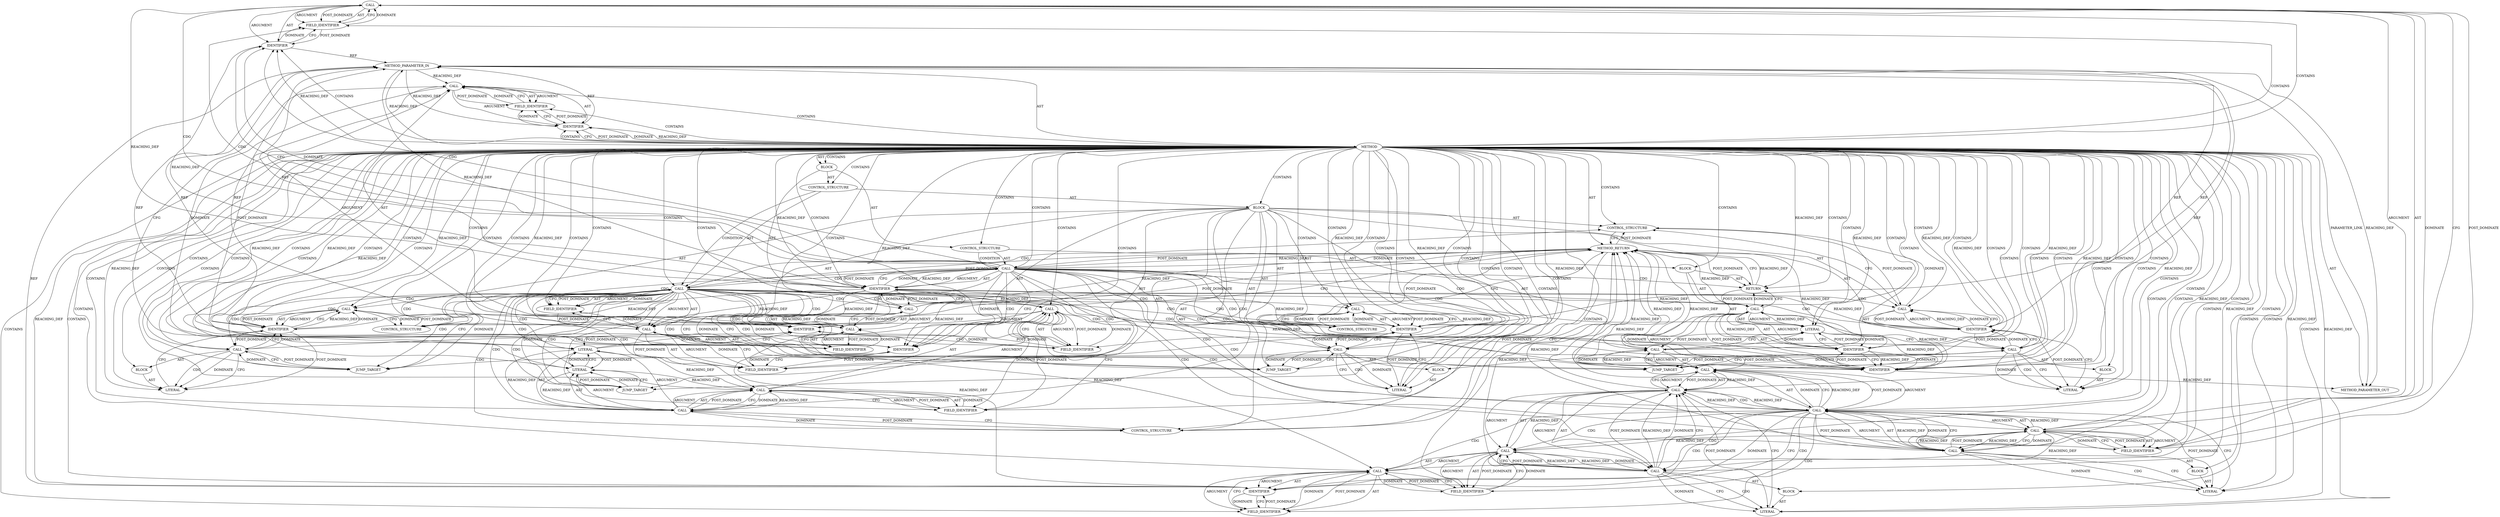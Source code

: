 digraph {
  11233 [label=CALL ORDER=1 ARGUMENT_INDEX=1 CODE="con->v2" COLUMN_NUMBER=11 METHOD_FULL_NAME="<operator>.indirectFieldAccess" LINE_NUMBER=3410 TYPE_FULL_NAME="<empty>" DISPATCH_TYPE="STATIC_DISPATCH" SIGNATURE="" NAME="<operator>.indirectFieldAccess"]
  11287 [label=CALL ORDER=1 ARGUMENT_INDEX=1 CODE="con->v2" COLUMN_NUMBER=31 METHOD_FULL_NAME="<operator>.indirectFieldAccess" LINE_NUMBER=3427 TYPE_FULL_NAME="<empty>" DISPATCH_TYPE="STATIC_DISPATCH" SIGNATURE="" NAME="<operator>.indirectFieldAccess"]
  11223 [label=FIELD_IDENTIFIER ORDER=2 ARGUMENT_INDEX=2 CODE="v2" COLUMN_NUMBER=10 LINE_NUMBER=3407 CANONICAL_NAME="v2"]
  11288 [label=IDENTIFIER ORDER=1 ARGUMENT_INDEX=1 CODE="con" COLUMN_NUMBER=31 LINE_NUMBER=3427 TYPE_FULL_NAME="ceph_connection*" NAME="con"]
  11239 [label=LITERAL ORDER=1 ARGUMENT_INDEX=1 CODE="3" COLUMN_NUMBER=32 LINE_NUMBER=3410 TYPE_FULL_NAME="int"]
  11259 [label=FIELD_IDENTIFIER ORDER=2 ARGUMENT_INDEX=2 CODE="out_state" COLUMN_NUMBER=10 LINE_NUMBER=3416 CANONICAL_NAME="out_state"]
  11280 [label=IDENTIFIER ORDER=1 ARGUMENT_INDEX=1 CODE="con" COLUMN_NUMBER=28 LINE_NUMBER=3424 TYPE_FULL_NAME="ceph_connection*" NAME="con"]
  11281 [label=CONTROL_STRUCTURE CONTROL_STRUCTURE_TYPE="BREAK" ORDER=12 PARSER_TYPE_NAME="CASTBreakStatement" ARGUMENT_INDEX=-1 CODE="break;" COLUMN_NUMBER=3 LINE_NUMBER=3425]
  11228 [label=BLOCK ORDER=2 ARGUMENT_INDEX=-1 CODE="{
		WARN_ON(con->v2.out_state != OUT_S_QUEUE_ENC_PAGE &&
			con->v2.out_state != OUT_S_FINISH_MESSAGE);
		dout(\"%s con %p secure - noop\\n\", __func__, con);
		return;
	}" COLUMN_NUMBER=23 LINE_NUMBER=3409 TYPE_FULL_NAME="void"]
  11248 [label=LITERAL ORDER=1 ARGUMENT_INDEX=1 CODE="5" COLUMN_NUMBER=25 LINE_NUMBER=3411 TYPE_FULL_NAME="int"]
  11240 [label=CALL ORDER=2 ARGUMENT_INDEX=2 CODE="con->v2.out_state != OUT_S_FINISH_MESSAGE" COLUMN_NUMBER=4 METHOD_FULL_NAME="<operator>.notEquals" LINE_NUMBER=3411 TYPE_FULL_NAME="<empty>" DISPATCH_TYPE="STATIC_DISPATCH" SIGNATURE="" NAME="<operator>.notEquals"]
  11265 [label=CALL ORDER=3 ARGUMENT_INDEX=-1 CODE="revoke_at_queue_data(con)" COLUMN_NUMBER=3 METHOD_FULL_NAME="revoke_at_queue_data" LINE_NUMBER=3418 TYPE_FULL_NAME="<empty>" DISPATCH_TYPE="STATIC_DISPATCH" SIGNATURE="" NAME="revoke_at_queue_data"]
  11247 [label=BLOCK ORDER=1 ARGUMENT_INDEX=1 CODE="<empty>" TYPE_FULL_NAME="void"]
  11243 [label=IDENTIFIER ORDER=1 ARGUMENT_INDEX=1 CODE="con" COLUMN_NUMBER=4 LINE_NUMBER=3411 TYPE_FULL_NAME="ceph_connection*" NAME="con"]
  11282 [label=JUMP_TARGET ORDER=13 PARSER_TYPE_NAME="CASTDefaultStatement" ARGUMENT_INDEX=-1 CODE="default:" COLUMN_NUMBER=2 LINE_NUMBER=3426 NAME="default"]
  11291 [label=CONTROL_STRUCTURE CONTROL_STRUCTURE_TYPE="BREAK" ORDER=15 PARSER_TYPE_NAME="CASTBreakStatement" ARGUMENT_INDEX=-1 CODE="break;" COLUMN_NUMBER=3 LINE_NUMBER=3428]
  11276 [label=CALL ORDER=10 ARGUMENT_INDEX=-1 CODE="OUT_S_FINISH_MESSAGE" COLUMN_NUMBER=7 METHOD_FULL_NAME="messenger_v2.c:68:68:OUT_S_FINISH_MESSAGE:0" LINE_NUMBER=3423 TYPE_FULL_NAME="int" DISPATCH_TYPE="INLINED" SIGNATURE="" NAME="OUT_S_FINISH_MESSAGE"]
  11289 [label=FIELD_IDENTIFIER ORDER=2 ARGUMENT_INDEX=2 CODE="v2" COLUMN_NUMBER=31 LINE_NUMBER=3427 CANONICAL_NAME="v2"]
  11249 [label=CALL ORDER=2 ARGUMENT_INDEX=-1 CODE="dout(\"%s con %p secure - noop\\n\", __func__, con)" COLUMN_NUMBER=3 METHOD_FULL_NAME="dout" LINE_NUMBER=3412 TYPE_FULL_NAME="<empty>" DISPATCH_TYPE="STATIC_DISPATCH" SIGNATURE="" NAME="dout"]
  11271 [label=LITERAL ORDER=1 ARGUMENT_INDEX=1 CODE="2" COLUMN_NUMBER=7 LINE_NUMBER=3420 TYPE_FULL_NAME="int"]
  11221 [label=CALL ORDER=1 ARGUMENT_INDEX=1 CODE="con->v2" COLUMN_NUMBER=10 METHOD_FULL_NAME="<operator>.indirectFieldAccess" LINE_NUMBER=3407 TYPE_FULL_NAME="<empty>" DISPATCH_TYPE="STATIC_DISPATCH" SIGNATURE="" NAME="<operator>.indirectFieldAccess"]
  11220 [label=CALL ORDER=1 ARGUMENT_INDEX=1 CODE="con->v2.out_zero" COLUMN_NUMBER=10 METHOD_FULL_NAME="<operator>.fieldAccess" LINE_NUMBER=3407 TYPE_FULL_NAME="<empty>" DISPATCH_TYPE="STATIC_DISPATCH" SIGNATURE="" NAME="<operator>.fieldAccess"]
  11267 [label=CONTROL_STRUCTURE CONTROL_STRUCTURE_TYPE="BREAK" ORDER=4 PARSER_TYPE_NAME="CASTBreakStatement" ARGUMENT_INDEX=-1 CODE="break;" COLUMN_NUMBER=3 LINE_NUMBER=3419]
  11245 [label=FIELD_IDENTIFIER ORDER=2 ARGUMENT_INDEX=2 CODE="out_state" COLUMN_NUMBER=4 LINE_NUMBER=3411 CANONICAL_NAME="out_state"]
  11253 [label=RETURN ORDER=3 ARGUMENT_INDEX=-1 CODE="return;" COLUMN_NUMBER=3 LINE_NUMBER=3413]
  11216 [label=METHOD COLUMN_NUMBER=1 LINE_NUMBER=3405 COLUMN_NUMBER_END=31 IS_EXTERNAL=false SIGNATURE="void ceph_con_v2_revoke (ceph_connection*)" NAME="ceph_con_v2_revoke" AST_PARENT_TYPE="TYPE_DECL" AST_PARENT_FULL_NAME="messenger_v2.c:<global>" ORDER=127 CODE="void ceph_con_v2_revoke(struct ceph_connection *con)
{
	WARN_ON(con->v2.out_zero);

	if (con_secure(con)) {
		WARN_ON(con->v2.out_state != OUT_S_QUEUE_ENC_PAGE &&
			con->v2.out_state != OUT_S_FINISH_MESSAGE);
		dout(\"%s con %p secure - noop\\n\", __func__, con);
		return;
	}

	switch (con->v2.out_state) {
	case OUT_S_QUEUE_DATA:
		revoke_at_queue_data(con);
		break;
	case OUT_S_QUEUE_DATA_CONT:
		revoke_at_queue_data_cont(con);
		break;
	case OUT_S_FINISH_MESSAGE:
		revoke_at_finish_message(con);
		break;
	default:
		WARN(1, \"bad out_state %d\", con->v2.out_state);
		break;
	}
}" FULL_NAME="ceph_con_v2_revoke" LINE_NUMBER_END=3410 FILENAME="messenger_v2.c"]
  11277 [label=BLOCK ORDER=1 ARGUMENT_INDEX=1 CODE="<empty>" TYPE_FULL_NAME="void"]
  11218 [label=BLOCK ORDER=2 ARGUMENT_INDEX=-1 CODE="{
	WARN_ON(con->v2.out_zero);

	if (con_secure(con)) {
		WARN_ON(con->v2.out_state != OUT_S_QUEUE_ENC_PAGE &&
			con->v2.out_state != OUT_S_FINISH_MESSAGE);
		dout(\"%s con %p secure - noop\\n\", __func__, con);
		return;
	}

	switch (con->v2.out_state) {
	case OUT_S_QUEUE_DATA:
		revoke_at_queue_data(con);
		break;
	case OUT_S_QUEUE_DATA_CONT:
		revoke_at_queue_data_cont(con);
		break;
	case OUT_S_FINISH_MESSAGE:
		revoke_at_finish_message(con);
		break;
	default:
		WARN(1, \"bad out_state %d\", con->v2.out_state);
		break;
	}
}" COLUMN_NUMBER=1 LINE_NUMBER=3406 TYPE_FULL_NAME="void"]
  11231 [label=CALL ORDER=1 ARGUMENT_INDEX=1 CODE="con->v2.out_state != OUT_S_QUEUE_ENC_PAGE" COLUMN_NUMBER=11 METHOD_FULL_NAME="<operator>.notEquals" LINE_NUMBER=3410 TYPE_FULL_NAME="<empty>" DISPATCH_TYPE="STATIC_DISPATCH" SIGNATURE="" NAME="<operator>.notEquals"]
  11244 [label=FIELD_IDENTIFIER ORDER=2 ARGUMENT_INDEX=2 CODE="v2" COLUMN_NUMBER=4 LINE_NUMBER=3411 CANONICAL_NAME="v2"]
  11232 [label=CALL ORDER=1 ARGUMENT_INDEX=1 CODE="con->v2.out_state" COLUMN_NUMBER=11 METHOD_FULL_NAME="<operator>.fieldAccess" LINE_NUMBER=3410 TYPE_FULL_NAME="<empty>" DISPATCH_TYPE="STATIC_DISPATCH" SIGNATURE="" NAME="<operator>.fieldAccess"]
  11272 [label=CALL ORDER=7 ARGUMENT_INDEX=-1 CODE="revoke_at_queue_data_cont(con)" COLUMN_NUMBER=3 METHOD_FULL_NAME="revoke_at_queue_data_cont" LINE_NUMBER=3421 TYPE_FULL_NAME="<empty>" DISPATCH_TYPE="STATIC_DISPATCH" SIGNATURE="" NAME="revoke_at_queue_data_cont"]
  11290 [label=FIELD_IDENTIFIER ORDER=2 ARGUMENT_INDEX=2 CODE="out_state" COLUMN_NUMBER=31 LINE_NUMBER=3427 CANONICAL_NAME="out_state"]
  13304 [label=METHOD_PARAMETER_OUT ORDER=1 CODE="struct ceph_connection *con" IS_VARIADIC=false COLUMN_NUMBER=25 LINE_NUMBER=3405 TYPE_FULL_NAME="ceph_connection*" EVALUATION_STRATEGY="BY_VALUE" INDEX=1 NAME="con"]
  11258 [label=FIELD_IDENTIFIER ORDER=2 ARGUMENT_INDEX=2 CODE="v2" COLUMN_NUMBER=10 LINE_NUMBER=3416 CANONICAL_NAME="v2"]
  11227 [label=IDENTIFIER ORDER=1 ARGUMENT_INDEX=1 CODE="con" COLUMN_NUMBER=17 LINE_NUMBER=3409 TYPE_FULL_NAME="ceph_connection*" NAME="con"]
  11266 [label=IDENTIFIER ORDER=1 ARGUMENT_INDEX=1 CODE="con" COLUMN_NUMBER=24 LINE_NUMBER=3418 TYPE_FULL_NAME="ceph_connection*" NAME="con"]
  11235 [label=FIELD_IDENTIFIER ORDER=2 ARGUMENT_INDEX=2 CODE="v2" COLUMN_NUMBER=11 LINE_NUMBER=3410 CANONICAL_NAME="v2"]
  11254 [label=CONTROL_STRUCTURE CONTROL_STRUCTURE_TYPE="SWITCH" ORDER=3 PARSER_TYPE_NAME="CASTSwitchStatement" ARGUMENT_INDEX=-1 CODE="switch(con->v2.out_state)" COLUMN_NUMBER=2 LINE_NUMBER=3416]
  11286 [label=CALL ORDER=3 ARGUMENT_INDEX=3 CODE="con->v2.out_state" COLUMN_NUMBER=31 METHOD_FULL_NAME="<operator>.fieldAccess" LINE_NUMBER=3427 TYPE_FULL_NAME="<empty>" DISPATCH_TYPE="STATIC_DISPATCH" SIGNATURE="" NAME="<operator>.fieldAccess"]
  11237 [label=CALL ORDER=2 ARGUMENT_INDEX=2 CODE="OUT_S_QUEUE_ENC_PAGE" COLUMN_NUMBER=32 METHOD_FULL_NAME="messenger_v2.c:66:66:OUT_S_QUEUE_ENC_PAGE:0" LINE_NUMBER=3410 TYPE_FULL_NAME="int" DISPATCH_TYPE="INLINED" SIGNATURE="" NAME="OUT_S_QUEUE_ENC_PAGE"]
  11257 [label=IDENTIFIER ORDER=1 ARGUMENT_INDEX=1 CODE="con" COLUMN_NUMBER=10 LINE_NUMBER=3416 TYPE_FULL_NAME="ceph_connection*" NAME="con"]
  11275 [label=JUMP_TARGET ORDER=9 PARSER_TYPE_NAME="CASTCaseStatement" ARGUMENT_INDEX=-1 CODE="case OUT_S_FINISH_MESSAGE:" COLUMN_NUMBER=2 LINE_NUMBER=3423 NAME="case"]
  11238 [label=BLOCK ORDER=1 ARGUMENT_INDEX=1 CODE="<empty>" TYPE_FULL_NAME="void"]
  11226 [label=CALL ORDER=1 ARGUMENT_INDEX=-1 CODE="con_secure(con)" COLUMN_NUMBER=6 METHOD_FULL_NAME="con_secure" LINE_NUMBER=3409 TYPE_FULL_NAME="<empty>" DISPATCH_TYPE="STATIC_DISPATCH" SIGNATURE="" NAME="con_secure"]
  11274 [label=CONTROL_STRUCTURE CONTROL_STRUCTURE_TYPE="BREAK" ORDER=8 PARSER_TYPE_NAME="CASTBreakStatement" ARGUMENT_INDEX=-1 CODE="break;" COLUMN_NUMBER=3 LINE_NUMBER=3422]
  11224 [label=FIELD_IDENTIFIER ORDER=2 ARGUMENT_INDEX=2 CODE="out_zero" COLUMN_NUMBER=10 LINE_NUMBER=3407 CANONICAL_NAME="out_zero"]
  11262 [label=CALL ORDER=2 ARGUMENT_INDEX=-1 CODE="OUT_S_QUEUE_DATA" COLUMN_NUMBER=7 METHOD_FULL_NAME="messenger_v2.c:64:64:OUT_S_QUEUE_DATA:0" LINE_NUMBER=3417 TYPE_FULL_NAME="int" DISPATCH_TYPE="INLINED" SIGNATURE="" NAME="OUT_S_QUEUE_DATA"]
  11236 [label=FIELD_IDENTIFIER ORDER=2 ARGUMENT_INDEX=2 CODE="out_state" COLUMN_NUMBER=11 LINE_NUMBER=3410 CANONICAL_NAME="out_state"]
  11229 [label=CALL ORDER=1 ARGUMENT_INDEX=-1 CODE="WARN_ON(con->v2.out_state != OUT_S_QUEUE_ENC_PAGE &&
			con->v2.out_state != OUT_S_FINISH_MESSAGE)" COLUMN_NUMBER=3 METHOD_FULL_NAME="WARN_ON" LINE_NUMBER=3410 TYPE_FULL_NAME="<empty>" DISPATCH_TYPE="STATIC_DISPATCH" SIGNATURE="" NAME="WARN_ON"]
  11252 [label=IDENTIFIER ORDER=3 ARGUMENT_INDEX=3 CODE="con" COLUMN_NUMBER=47 LINE_NUMBER=3412 TYPE_FULL_NAME="ceph_connection*" NAME="con"]
  11217 [label=METHOD_PARAMETER_IN ORDER=1 CODE="struct ceph_connection *con" IS_VARIADIC=false COLUMN_NUMBER=25 LINE_NUMBER=3405 TYPE_FULL_NAME="ceph_connection*" EVALUATION_STRATEGY="BY_VALUE" INDEX=1 NAME="con"]
  11283 [label=CALL ORDER=14 ARGUMENT_INDEX=-1 CODE="WARN(1, \"bad out_state %d\", con->v2.out_state)" COLUMN_NUMBER=3 METHOD_FULL_NAME="WARN" LINE_NUMBER=3427 TYPE_FULL_NAME="<empty>" DISPATCH_TYPE="STATIC_DISPATCH" SIGNATURE="" NAME="WARN"]
  11234 [label=IDENTIFIER ORDER=1 ARGUMENT_INDEX=1 CODE="con" COLUMN_NUMBER=11 LINE_NUMBER=3410 TYPE_FULL_NAME="ceph_connection*" NAME="con"]
  11261 [label=JUMP_TARGET ORDER=1 PARSER_TYPE_NAME="CASTCaseStatement" ARGUMENT_INDEX=-1 CODE="case OUT_S_QUEUE_DATA:" COLUMN_NUMBER=2 LINE_NUMBER=3417 NAME="case"]
  11269 [label=CALL ORDER=6 ARGUMENT_INDEX=-1 CODE="OUT_S_QUEUE_DATA_CONT" COLUMN_NUMBER=7 METHOD_FULL_NAME="messenger_v2.c:65:65:OUT_S_QUEUE_DATA_CONT:0" LINE_NUMBER=3420 TYPE_FULL_NAME="int" DISPATCH_TYPE="INLINED" SIGNATURE="" NAME="OUT_S_QUEUE_DATA_CONT"]
  11246 [label=CALL ORDER=2 ARGUMENT_INDEX=2 CODE="OUT_S_FINISH_MESSAGE" COLUMN_NUMBER=25 METHOD_FULL_NAME="messenger_v2.c:68:68:OUT_S_FINISH_MESSAGE:0" LINE_NUMBER=3411 TYPE_FULL_NAME="int" DISPATCH_TYPE="INLINED" SIGNATURE="" NAME="OUT_S_FINISH_MESSAGE"]
  11251 [label=IDENTIFIER ORDER=2 ARGUMENT_INDEX=2 CODE="__func__" COLUMN_NUMBER=37 LINE_NUMBER=3412 TYPE_FULL_NAME="ANY" NAME="__func__"]
  11278 [label=LITERAL ORDER=1 ARGUMENT_INDEX=1 CODE="5" COLUMN_NUMBER=7 LINE_NUMBER=3423 TYPE_FULL_NAME="int"]
  11279 [label=CALL ORDER=11 ARGUMENT_INDEX=-1 CODE="revoke_at_finish_message(con)" COLUMN_NUMBER=3 METHOD_FULL_NAME="revoke_at_finish_message" LINE_NUMBER=3424 TYPE_FULL_NAME="<empty>" DISPATCH_TYPE="STATIC_DISPATCH" SIGNATURE="" NAME="revoke_at_finish_message"]
  11250 [label=LITERAL ORDER=1 ARGUMENT_INDEX=1 CODE="\"%s con %p secure - noop\\n\"" COLUMN_NUMBER=8 LINE_NUMBER=3412 TYPE_FULL_NAME="char"]
  11242 [label=CALL ORDER=1 ARGUMENT_INDEX=1 CODE="con->v2" COLUMN_NUMBER=4 METHOD_FULL_NAME="<operator>.indirectFieldAccess" LINE_NUMBER=3411 TYPE_FULL_NAME="<empty>" DISPATCH_TYPE="STATIC_DISPATCH" SIGNATURE="" NAME="<operator>.indirectFieldAccess"]
  11268 [label=JUMP_TARGET ORDER=5 PARSER_TYPE_NAME="CASTCaseStatement" ARGUMENT_INDEX=-1 CODE="case OUT_S_QUEUE_DATA_CONT:" COLUMN_NUMBER=2 LINE_NUMBER=3420 NAME="case"]
  11273 [label=IDENTIFIER ORDER=1 ARGUMENT_INDEX=1 CODE="con" COLUMN_NUMBER=29 LINE_NUMBER=3421 TYPE_FULL_NAME="ceph_connection*" NAME="con"]
  11255 [label=CALL ORDER=1 ARGUMENT_INDEX=-1 CODE="con->v2.out_state" COLUMN_NUMBER=10 METHOD_FULL_NAME="<operator>.fieldAccess" LINE_NUMBER=3416 TYPE_FULL_NAME="<empty>" DISPATCH_TYPE="STATIC_DISPATCH" SIGNATURE="" NAME="<operator>.fieldAccess"]
  11241 [label=CALL ORDER=1 ARGUMENT_INDEX=1 CODE="con->v2.out_state" COLUMN_NUMBER=4 METHOD_FULL_NAME="<operator>.fieldAccess" LINE_NUMBER=3411 TYPE_FULL_NAME="<empty>" DISPATCH_TYPE="STATIC_DISPATCH" SIGNATURE="" NAME="<operator>.fieldAccess"]
  11256 [label=CALL ORDER=1 ARGUMENT_INDEX=1 CODE="con->v2" COLUMN_NUMBER=10 METHOD_FULL_NAME="<operator>.indirectFieldAccess" LINE_NUMBER=3416 TYPE_FULL_NAME="<empty>" DISPATCH_TYPE="STATIC_DISPATCH" SIGNATURE="" NAME="<operator>.indirectFieldAccess"]
  11222 [label=IDENTIFIER ORDER=1 ARGUMENT_INDEX=1 CODE="con" COLUMN_NUMBER=10 LINE_NUMBER=3407 TYPE_FULL_NAME="ceph_connection*" NAME="con"]
  11230 [label=CALL ORDER=1 ARGUMENT_INDEX=1 CODE="con->v2.out_state != OUT_S_QUEUE_ENC_PAGE &&
			con->v2.out_state != OUT_S_FINISH_MESSAGE" COLUMN_NUMBER=11 METHOD_FULL_NAME="<operator>.logicalAnd" LINE_NUMBER=3410 TYPE_FULL_NAME="<empty>" DISPATCH_TYPE="STATIC_DISPATCH" SIGNATURE="" NAME="<operator>.logicalAnd"]
  11284 [label=LITERAL ORDER=1 ARGUMENT_INDEX=1 CODE="1" COLUMN_NUMBER=8 LINE_NUMBER=3427 TYPE_FULL_NAME="int"]
  11285 [label=LITERAL ORDER=2 ARGUMENT_INDEX=2 CODE="\"bad out_state %d\"" COLUMN_NUMBER=11 LINE_NUMBER=3427 TYPE_FULL_NAME="char"]
  11264 [label=LITERAL ORDER=1 ARGUMENT_INDEX=1 CODE="1" COLUMN_NUMBER=7 LINE_NUMBER=3417 TYPE_FULL_NAME="int"]
  11270 [label=BLOCK ORDER=1 ARGUMENT_INDEX=1 CODE="<empty>" TYPE_FULL_NAME="void"]
  11263 [label=BLOCK ORDER=1 ARGUMENT_INDEX=1 CODE="<empty>" TYPE_FULL_NAME="void"]
  11292 [label=METHOD_RETURN ORDER=3 CODE="RET" COLUMN_NUMBER=1 LINE_NUMBER=3405 TYPE_FULL_NAME="void" EVALUATION_STRATEGY="BY_VALUE"]
  11219 [label=CALL ORDER=1 ARGUMENT_INDEX=-1 CODE="WARN_ON(con->v2.out_zero)" COLUMN_NUMBER=2 METHOD_FULL_NAME="WARN_ON" LINE_NUMBER=3407 TYPE_FULL_NAME="<empty>" DISPATCH_TYPE="STATIC_DISPATCH" SIGNATURE="" NAME="WARN_ON"]
  11225 [label=CONTROL_STRUCTURE CONTROL_STRUCTURE_TYPE="IF" ORDER=2 PARSER_TYPE_NAME="CASTIfStatement" ARGUMENT_INDEX=-1 CODE="if (con_secure(con))" COLUMN_NUMBER=2 LINE_NUMBER=3409]
  11260 [label=BLOCK ORDER=2 ARGUMENT_INDEX=-1 CODE="{
	case OUT_S_QUEUE_DATA:
		revoke_at_queue_data(con);
		break;
	case OUT_S_QUEUE_DATA_CONT:
		revoke_at_queue_data_cont(con);
		break;
	case OUT_S_FINISH_MESSAGE:
		revoke_at_finish_message(con);
		break;
	default:
		WARN(1, \"bad out_state %d\", con->v2.out_state);
		break;
	}" COLUMN_NUMBER=29 LINE_NUMBER=3416 TYPE_FULL_NAME="void"]
  11269 -> 11273 [label=CFG ]
  11233 -> 11236 [label=DOMINATE ]
  11230 -> 11229 [label=DOMINATE ]
  11244 -> 11242 [label=CFG ]
  11290 -> 11286 [label=DOMINATE ]
  11246 -> 11241 [label=POST_DOMINATE ]
  11219 -> 11292 [label=REACHING_DEF VARIABLE="WARN_ON(con->v2.out_zero)"]
  11219 -> 11227 [label=CFG ]
  11226 -> 11292 [label=REACHING_DEF VARIABLE="con_secure(con)"]
  11243 -> 11217 [label=REF ]
  11235 -> 11234 [label=POST_DOMINATE ]
  11235 -> 11233 [label=CFG ]
  11237 -> 11231 [label=REACHING_DEF VARIABLE="OUT_S_QUEUE_ENC_PAGE"]
  11280 -> 11279 [label=REACHING_DEF VARIABLE="con"]
  11216 -> 11264 [label=CONTAINS ]
  11219 -> 11220 [label=AST ]
  11255 -> 11256 [label=ARGUMENT ]
  11216 -> 11218 [label=CONTAINS ]
  11256 -> 11259 [label=CFG ]
  11225 -> 11226 [label=AST ]
  11216 -> 11256 [label=CONTAINS ]
  11222 -> 11216 [label=POST_DOMINATE ]
  11226 -> 11257 [label=DOMINATE ]
  11216 -> 11276 [label=CONTAINS ]
  11240 -> 11246 [label=ARGUMENT ]
  11287 -> 11290 [label=CFG ]
  11230 -> 11231 [label=POST_DOMINATE ]
  11289 -> 11287 [label=DOMINATE ]
  11226 -> 11229 [label=CDG ]
  11246 -> 11240 [label=REACHING_DEF VARIABLE="OUT_S_FINISH_MESSAGE"]
  11251 -> 11250 [label=POST_DOMINATE ]
  11245 -> 11241 [label=CFG ]
  11220 -> 11224 [label=AST ]
  11246 -> 11248 [label=DOMINATE ]
  11216 -> 11234 [label=REACHING_DEF VARIABLE=""]
  11275 -> 11276 [label=CFG ]
  11252 -> 11217 [label=REF ]
  11232 -> 11236 [label=POST_DOMINATE ]
  11222 -> 11223 [label=DOMINATE ]
  11227 -> 11287 [label=REACHING_DEF VARIABLE="con"]
  11292 -> 11255 [label=POST_DOMINATE ]
  11226 -> 11231 [label=CDG ]
  11262 -> 11263 [label=AST ]
  11236 -> 11233 [label=POST_DOMINATE ]
  11255 -> 11267 [label=CDG ]
  11216 -> 11220 [label=CONTAINS ]
  11216 -> 11248 [label=CONTAINS ]
  11252 -> 13304 [label=REACHING_DEF VARIABLE="con"]
  11279 -> 11280 [label=AST ]
  11282 -> 11284 [label=DOMINATE ]
  11286 -> 11283 [label=CFG ]
  11216 -> 11271 [label=REACHING_DEF VARIABLE=""]
  11268 -> 11269 [label=DOMINATE ]
  11227 -> 11266 [label=REACHING_DEF VARIABLE="con"]
  11249 -> 11250 [label=AST ]
  11242 -> 11244 [label=POST_DOMINATE ]
  11260 -> 11281 [label=AST ]
  11250 -> 11252 [label=REACHING_DEF VARIABLE="\"%s con %p secure - noop\\n\""]
  11250 -> 11249 [label=REACHING_DEF VARIABLE="\"%s con %p secure - noop\\n\""]
  11240 -> 11241 [label=ARGUMENT ]
  11265 -> 11267 [label=CFG ]
  11262 -> 11261 [label=POST_DOMINATE ]
  11253 -> 11292 [label=CFG ]
  11232 -> 11241 [label=REACHING_DEF VARIABLE="con->v2.out_state"]
  11249 -> 11292 [label=REACHING_DEF VARIABLE="dout(\"%s con %p secure - noop\\n\", __func__, con)"]
  11220 -> 11219 [label=REACHING_DEF VARIABLE="con->v2.out_zero"]
  11262 -> 11266 [label=CFG ]
  11280 -> 11278 [label=POST_DOMINATE ]
  11231 -> 11240 [label=REACHING_DEF VARIABLE="con->v2.out_state != OUT_S_QUEUE_ENC_PAGE"]
  11219 -> 11220 [label=POST_DOMINATE ]
  11216 -> 11228 [label=CONTAINS ]
  11239 -> 11231 [label=CFG ]
  11221 -> 11222 [label=ARGUMENT ]
  11269 -> 11271 [label=DOMINATE ]
  11229 -> 11292 [label=REACHING_DEF VARIABLE="WARN_ON(con->v2.out_state != OUT_S_QUEUE_ENC_PAGE &&
			con->v2.out_state != OUT_S_FINISH_MESSAGE)"]
  11242 -> 11243 [label=AST ]
  11245 -> 11241 [label=DOMINATE ]
  11247 -> 11248 [label=AST ]
  11249 -> 11250 [label=ARGUMENT ]
  11219 -> 11220 [label=ARGUMENT ]
  11216 -> 11222 [label=DOMINATE ]
  11228 -> 11229 [label=AST ]
  11232 -> 11236 [label=AST ]
  11216 -> 11219 [label=CONTAINS ]
  11280 -> 11276 [label=POST_DOMINATE ]
  11231 -> 11242 [label=CDG ]
  11216 -> 11272 [label=CONTAINS ]
  11231 -> 11245 [label=CDG ]
  11223 -> 11221 [label=DOMINATE ]
  11292 -> 11281 [label=POST_DOMINATE ]
  11237 -> 11238 [label=AST ]
  11220 -> 11219 [label=DOMINATE ]
  11216 -> 11223 [label=CONTAINS ]
  11226 -> 11257 [label=CDG ]
  11246 -> 11240 [label=DOMINATE ]
  11233 -> 11234 [label=ARGUMENT ]
  11231 -> 11237 [label=POST_DOMINATE ]
  11255 -> 11266 [label=CDG ]
  11288 -> 11285 [label=POST_DOMINATE ]
  11226 -> 11237 [label=CDG ]
  11226 -> 11292 [label=DOMINATE ]
  11216 -> 11246 [label=REACHING_DEF VARIABLE=""]
  11216 -> 11237 [label=REACHING_DEF VARIABLE=""]
  11255 -> 11280 [label=CDG ]
  11232 -> 11237 [label=REACHING_DEF VARIABLE="con->v2.out_state"]
  11216 -> 11280 [label=REACHING_DEF VARIABLE=""]
  11227 -> 11219 [label=POST_DOMINATE ]
  11216 -> 11286 [label=CONTAINS ]
  11226 -> 11227 [label=POST_DOMINATE ]
  11216 -> 11227 [label=REACHING_DEF VARIABLE=""]
  11231 -> 11230 [label=DOMINATE ]
  11255 -> 11281 [label=CDG ]
  11286 -> 11290 [label=ARGUMENT ]
  11221 -> 11222 [label=AST ]
  11283 -> 11284 [label=AST ]
  11260 -> 11279 [label=AST ]
  11255 -> 11261 [label=CDG ]
  11283 -> 11286 [label=ARGUMENT ]
  11292 -> 11291 [label=POST_DOMINATE ]
  11255 -> 11282 [label=DOMINATE ]
  11226 -> 11250 [label=CDG ]
  11216 -> 11252 [label=REACHING_DEF VARIABLE=""]
  11283 -> 11286 [label=AST ]
  11249 -> 11253 [label=DOMINATE ]
  11246 -> 11248 [label=CFG ]
  11243 -> 11244 [label=DOMINATE ]
  11260 -> 11261 [label=AST ]
  11288 -> 11289 [label=CFG ]
  11255 -> 11289 [label=CDG ]
  11227 -> 11280 [label=REACHING_DEF VARIABLE="con"]
  11237 -> 11232 [label=REACHING_DEF VARIABLE="OUT_S_QUEUE_ENC_PAGE"]
  11231 -> 11246 [label=CDG ]
  11252 -> 11249 [label=CFG ]
  11255 -> 11285 [label=CDG ]
  11216 -> 11275 [label=CONTAINS ]
  11276 -> 11278 [label=CFG ]
  11216 -> 11249 [label=CONTAINS ]
  11262 -> 11266 [label=DOMINATE ]
  11216 -> 11255 [label=CONTAINS ]
  11226 -> 11251 [label=CDG ]
  11244 -> 11243 [label=POST_DOMINATE ]
  11261 -> 11262 [label=CFG ]
  11269 -> 11271 [label=CFG ]
  11273 -> 11269 [label=POST_DOMINATE ]
  11226 -> 11227 [label=ARGUMENT ]
  11245 -> 11242 [label=POST_DOMINATE ]
  11227 -> 11226 [label=CFG ]
  11216 -> 11225 [label=CONTAINS ]
  11231 -> 11230 [label=CFG ]
  11265 -> 11267 [label=DOMINATE ]
  11216 -> 11229 [label=CONTAINS ]
  11251 -> 11249 [label=REACHING_DEF VARIABLE="__func__"]
  11216 -> 11239 [label=CONTAINS ]
  11224 -> 11220 [label=DOMINATE ]
  11237 -> 11231 [label=DOMINATE ]
  11281 -> 11292 [label=CFG ]
  11216 -> 11239 [label=REACHING_DEF VARIABLE=""]
  11253 -> 11292 [label=REACHING_DEF VARIABLE="<RET>"]
  11234 -> 11235 [label=DOMINATE ]
  11241 -> 11246 [label=REACHING_DEF VARIABLE="con->v2.out_state"]
  11241 -> 11245 [label=POST_DOMINATE ]
  11233 -> 11235 [label=ARGUMENT ]
  11246 -> 11241 [label=REACHING_DEF VARIABLE="OUT_S_FINISH_MESSAGE"]
  11226 -> 11234 [label=CFG ]
  11274 -> 11292 [label=CFG ]
  11232 -> 11236 [label=ARGUMENT ]
  11216 -> 11254 [label=CONTAINS ]
  11286 -> 11287 [label=AST ]
  11216 -> 11259 [label=CONTAINS ]
  11280 -> 11279 [label=DOMINATE ]
  11216 -> 11257 [label=REACHING_DEF VARIABLE=""]
  11227 -> 11226 [label=DOMINATE ]
  11217 -> 11221 [label=REACHING_DEF VARIABLE="con"]
  11266 -> 11265 [label=CFG ]
  11254 -> 11255 [label=AST ]
  11270 -> 11271 [label=AST ]
  11216 -> 11222 [label=REACHING_DEF VARIABLE=""]
  11230 -> 11240 [label=AST ]
  11230 -> 11240 [label=ARGUMENT ]
  11288 -> 11217 [label=REF ]
  11238 -> 11239 [label=AST ]
  11227 -> 11252 [label=REACHING_DEF VARIABLE="con"]
  11216 -> 11273 [label=CONTAINS ]
  11256 -> 11258 [label=POST_DOMINATE ]
  11255 -> 11262 [label=CDG ]
  11280 -> 11279 [label=CFG ]
  11292 -> 11267 [label=POST_DOMINATE ]
  11272 -> 11274 [label=CFG ]
  11278 -> 11280 [label=CFG ]
  11233 -> 11235 [label=POST_DOMINATE ]
  11273 -> 11271 [label=POST_DOMINATE ]
  11255 -> 11283 [label=CDG ]
  11275 -> 11276 [label=DOMINATE ]
  11227 -> 11257 [label=REACHING_DEF VARIABLE="con"]
  11228 -> 11253 [label=AST ]
  11286 -> 11283 [label=DOMINATE ]
  11216 -> 11279 [label=CONTAINS ]
  11216 -> 11246 [label=CONTAINS ]
  11242 -> 11245 [label=CFG ]
  11216 -> 11262 [label=CONTAINS ]
  11216 -> 11269 [label=CONTAINS ]
  11257 -> 11258 [label=CFG ]
  11216 -> 11289 [label=CONTAINS ]
  11260 -> 11265 [label=AST ]
  11216 -> 11278 [label=CONTAINS ]
  11216 -> 11282 [label=CONTAINS ]
  11232 -> 11233 [label=AST ]
  11216 -> 11269 [label=REACHING_DEF VARIABLE=""]
  11268 -> 11269 [label=CFG ]
  11255 -> 11288 [label=CDG ]
  11260 -> 11269 [label=AST ]
  11290 -> 11286 [label=CFG ]
  11227 -> 11226 [label=REACHING_DEF VARIABLE="con"]
  11262 -> 11264 [label=CDG ]
  11220 -> 11224 [label=ARGUMENT ]
  11231 -> 11232 [label=ARGUMENT ]
  11289 -> 11287 [label=CFG ]
  11286 -> 11290 [label=AST ]
  11272 -> 11273 [label=POST_DOMINATE ]
  11255 -> 11275 [label=CFG ]
  11292 -> 11274 [label=POST_DOMINATE ]
  11231 -> 11244 [label=CDG ]
  11266 -> 11217 [label=REF ]
  11284 -> 11286 [label=REACHING_DEF VARIABLE="1"]
  11216 -> 11263 [label=CONTAINS ]
  11216 -> 11290 [label=CONTAINS ]
  11232 -> 11237 [label=CFG ]
  11251 -> 11252 [label=DOMINATE ]
  11216 -> 11284 [label=CONTAINS ]
  11249 -> 11251 [label=AST ]
  11254 -> 11255 [label=CONDITION ]
  11246 -> 11292 [label=REACHING_DEF VARIABLE="OUT_S_FINISH_MESSAGE"]
  11227 -> 11217 [label=REF ]
  11262 -> 11264 [label=DOMINATE ]
  11286 -> 11283 [label=REACHING_DEF VARIABLE="con->v2.out_state"]
  11226 -> 11233 [label=CDG ]
  11283 -> 11285 [label=AST ]
  11257 -> 11258 [label=DOMINATE ]
  11216 -> 11236 [label=CONTAINS ]
  11216 -> 11251 [label=REACHING_DEF VARIABLE=""]
  11216 -> 11285 [label=REACHING_DEF VARIABLE=""]
  11231 -> 11239 [label=POST_DOMINATE ]
  11241 -> 11242 [label=ARGUMENT ]
  11272 -> 11273 [label=AST ]
  11267 -> 11292 [label=CFG ]
  11230 -> 11231 [label=AST ]
  11255 -> 11284 [label=CDG ]
  11256 -> 11257 [label=AST ]
  11251 -> 11252 [label=CFG ]
  11277 -> 11278 [label=AST ]
  11229 -> 11250 [label=CFG ]
  11261 -> 11262 [label=DOMINATE ]
  11229 -> 11230 [label=ARGUMENT ]
  11276 -> 11280 [label=DOMINATE ]
  11220 -> 11219 [label=CFG ]
  11226 -> 11258 [label=CDG ]
  11216 -> 11268 [label=CONTAINS ]
  11216 -> 11278 [label=REACHING_DEF VARIABLE=""]
  11255 -> 11276 [label=CDG ]
  11237 -> 11239 [label=CDG ]
  11233 -> 11235 [label=AST ]
  11216 -> 11276 [label=REACHING_DEF VARIABLE=""]
  11291 -> 11292 [label=CFG ]
  11280 -> 11217 [label=REF ]
  11255 -> 11272 [label=CDG ]
  11226 -> 11249 [label=CDG ]
  11255 -> 11259 [label=POST_DOMINATE ]
  11252 -> 11251 [label=POST_DOMINATE ]
  11234 -> 11217 [label=REF ]
  11257 -> 11217 [label=REF ]
  11216 -> 11285 [label=CONTAINS ]
  11231 -> 11241 [label=CDG ]
  11216 -> 11284 [label=REACHING_DEF VARIABLE=""]
  11232 -> 11242 [label=REACHING_DEF VARIABLE="con->v2.out_state"]
  11240 -> 11246 [label=AST ]
  11216 -> 11217 [label=REACHING_DEF VARIABLE=""]
  11226 -> 11253 [label=CDG ]
  11240 -> 11248 [label=POST_DOMINATE ]
  11240 -> 11230 [label=REACHING_DEF VARIABLE="con->v2.out_state != OUT_S_FINISH_MESSAGE"]
  11216 -> 11288 [label=CONTAINS ]
  11231 -> 11237 [label=ARGUMENT ]
  11241 -> 11245 [label=ARGUMENT ]
  11255 -> 11268 [label=CFG ]
  11236 -> 11232 [label=DOMINATE ]
  11221 -> 11224 [label=CFG ]
  11216 -> 11243 [label=REACHING_DEF VARIABLE=""]
  11285 -> 11288 [label=DOMINATE ]
  11226 -> 11230 [label=CDG ]
  11282 -> 11284 [label=CFG ]
  11233 -> 11234 [label=AST ]
  11240 -> 11230 [label=CFG ]
  11273 -> 11217 [label=REF ]
  11251 -> 11292 [label=REACHING_DEF VARIABLE="__func__"]
  11263 -> 11264 [label=AST ]
  11260 -> 11282 [label=AST ]
  11240 -> 11231 [label=REACHING_DEF VARIABLE="con->v2.out_state != OUT_S_FINISH_MESSAGE"]
  11237 -> 11231 [label=CFG ]
  11285 -> 11284 [label=POST_DOMINATE ]
  11225 -> 11228 [label=AST ]
  11227 -> 11288 [label=REACHING_DEF VARIABLE="con"]
  11225 -> 11226 [label=CONDITION ]
  11221 -> 11223 [label=AST ]
  11289 -> 11288 [label=POST_DOMINATE ]
  11230 -> 11231 [label=ARGUMENT ]
  11249 -> 11253 [label=CFG ]
  11255 -> 11259 [label=ARGUMENT ]
  11231 -> 11292 [label=REACHING_DEF VARIABLE="con->v2.out_state != OUT_S_QUEUE_ENC_PAGE"]
  11216 -> 11226 [label=CONTAINS ]
  11279 -> 11280 [label=POST_DOMINATE ]
  11283 -> 11285 [label=ARGUMENT ]
  11216 -> 11230 [label=CONTAINS ]
  11216 -> 11267 [label=CONTAINS ]
  11283 -> 11286 [label=POST_DOMINATE ]
  11229 -> 11250 [label=DOMINATE ]
  11220 -> 11221 [label=ARGUMENT ]
  11285 -> 11283 [label=REACHING_DEF VARIABLE="\"bad out_state %d\""]
  11246 -> 11247 [label=AST ]
  11266 -> 11265 [label=REACHING_DEF VARIABLE="con"]
  11259 -> 11255 [label=DOMINATE ]
  11216 -> 11221 [label=CONTAINS ]
  11256 -> 11257 [label=ARGUMENT ]
  11231 -> 11243 [label=CDG ]
  11241 -> 11245 [label=AST ]
  11255 -> 11268 [label=DOMINATE ]
  11216 -> 11258 [label=CONTAINS ]
  11252 -> 11249 [label=REACHING_DEF VARIABLE="con"]
  11216 -> 11240 [label=CONTAINS ]
  11241 -> 11242 [label=AST ]
  11260 -> 11283 [label=AST ]
  11255 -> 11275 [label=CDG ]
  11226 -> 11227 [label=AST ]
  11231 -> 11240 [label=CDG ]
  11216 -> 11250 [label=REACHING_DEF VARIABLE=""]
  11235 -> 11233 [label=DOMINATE ]
  11226 -> 11232 [label=CDG ]
  11216 -> 11262 [label=REACHING_DEF VARIABLE=""]
  11223 -> 11221 [label=CFG ]
  11240 -> 11292 [label=REACHING_DEF VARIABLE="con->v2.out_state != OUT_S_FINISH_MESSAGE"]
  11260 -> 11267 [label=AST ]
  11241 -> 11246 [label=CFG ]
  11216 -> 11250 [label=CONTAINS ]
  11216 -> 11266 [label=CONTAINS ]
  11249 -> 11252 [label=ARGUMENT ]
  11216 -> 11234 [label=CONTAINS ]
  11216 -> 11260 [label=CONTAINS ]
  11216 -> 11288 [label=REACHING_DEF VARIABLE=""]
  11216 -> 11238 [label=CONTAINS ]
  11272 -> 11274 [label=DOMINATE ]
  11217 -> 11222 [label=REACHING_DEF VARIABLE="con"]
  11216 -> 11270 [label=CONTAINS ]
  11290 -> 11287 [label=POST_DOMINATE ]
  11284 -> 11282 [label=POST_DOMINATE ]
  11287 -> 11289 [label=AST ]
  11216 -> 11242 [label=CONTAINS ]
  11220 -> 11221 [label=AST ]
  11216 -> 11280 [label=CONTAINS ]
  11265 -> 11266 [label=AST ]
  11285 -> 11286 [label=REACHING_DEF VARIABLE="\"bad out_state %d\""]
  11232 -> 11233 [label=ARGUMENT ]
  11222 -> 11223 [label=CFG ]
  11216 -> 13304 [label=AST ]
  11258 -> 11256 [label=DOMINATE ]
  11281 -> 11279 [label=POST_DOMINATE ]
  11224 -> 11220 [label=CFG ]
  11273 -> 11272 [label=CFG ]
  11292 -> 11226 [label=POST_DOMINATE ]
  11217 -> 13304 [label=REACHING_DEF VARIABLE="con"]
  11252 -> 11292 [label=REACHING_DEF VARIABLE="con"]
  11266 -> 11264 [label=POST_DOMINATE ]
  11241 -> 11246 [label=DOMINATE ]
  11260 -> 11268 [label=AST ]
  11250 -> 11251 [label=DOMINATE ]
  11249 -> 11252 [label=POST_DOMINATE ]
  11216 -> 11244 [label=CONTAINS ]
  11226 -> 11234 [label=DOMINATE ]
  11272 -> 11273 [label=ARGUMENT ]
  11292 -> 11253 [label=POST_DOMINATE ]
  11226 -> 11257 [label=CFG ]
  11255 -> 11265 [label=CDG ]
  11269 -> 11273 [label=DOMINATE ]
  11233 -> 11236 [label=CFG ]
  11218 -> 11219 [label=AST ]
  11255 -> 11261 [label=CFG ]
  11255 -> 11269 [label=CDG ]
  11269 -> 11270 [label=AST ]
  11254 -> 11260 [label=AST ]
  11269 -> 11271 [label=CDG ]
  11255 -> 11259 [label=AST ]
  11227 -> 11234 [label=REACHING_DEF VARIABLE="con"]
  11221 -> 11223 [label=ARGUMENT ]
  11216 -> 11253 [label=REACHING_DEF VARIABLE=""]
  11230 -> 11240 [label=POST_DOMINATE ]
  11256 -> 11258 [label=ARGUMENT ]
  11236 -> 11232 [label=CFG ]
  11246 -> 11240 [label=CFG ]
  11287 -> 11288 [label=ARGUMENT ]
  11276 -> 11275 [label=POST_DOMINATE ]
  11232 -> 11231 [label=REACHING_DEF VARIABLE="con->v2.out_state"]
  11216 -> 11245 [label=CONTAINS ]
  11251 -> 11252 [label=REACHING_DEF VARIABLE="__func__"]
  11242 -> 11244 [label=ARGUMENT ]
  11216 -> 11235 [label=CONTAINS ]
  11291 -> 11283 [label=POST_DOMINATE ]
  11279 -> 11280 [label=ARGUMENT ]
  11216 -> 11251 [label=CONTAINS ]
  11260 -> 11272 [label=AST ]
  11256 -> 11259 [label=DOMINATE ]
  11216 -> 11291 [label=CONTAINS ]
  11218 -> 11254 [label=AST ]
  11231 -> 11230 [label=REACHING_DEF VARIABLE="con->v2.out_state != OUT_S_QUEUE_ENC_PAGE"]
  11279 -> 11281 [label=DOMINATE ]
  11230 -> 11292 [label=REACHING_DEF VARIABLE="con->v2.out_state != OUT_S_QUEUE_ENC_PAGE &&
			con->v2.out_state != OUT_S_FINISH_MESSAGE"]
  11216 -> 11261 [label=CONTAINS ]
  11255 -> 11282 [label=CDG ]
  11226 -> 11236 [label=CDG ]
  11260 -> 11291 [label=AST ]
  11286 -> 11287 [label=ARGUMENT ]
  11287 -> 11289 [label=ARGUMENT ]
  11255 -> 11287 [label=CDG ]
  11216 -> 11257 [label=CONTAINS ]
  11216 -> 11265 [label=CONTAINS ]
  11260 -> 11274 [label=AST ]
  11216 -> 11218 [label=AST ]
  11216 -> 11264 [label=REACHING_DEF VARIABLE=""]
  11255 -> 11279 [label=CDG ]
  11283 -> 11291 [label=CFG ]
  11217 -> 13304 [label=PARAMETER_LINK ]
  11284 -> 11283 [label=REACHING_DEF VARIABLE="1"]
  11253 -> 11249 [label=POST_DOMINATE ]
  11216 -> 11248 [label=REACHING_DEF VARIABLE=""]
  11266 -> 11265 [label=DOMINATE ]
  11216 -> 11287 [label=CONTAINS ]
  11241 -> 11240 [label=REACHING_DEF VARIABLE="con->v2.out_state"]
  11223 -> 11222 [label=POST_DOMINATE ]
  11266 -> 11262 [label=POST_DOMINATE ]
  11249 -> 11252 [label=AST ]
  11216 -> 11283 [label=CONTAINS ]
  11255 -> 11274 [label=CDG ]
  11224 -> 11221 [label=POST_DOMINATE ]
  11288 -> 11289 [label=DOMINATE ]
  11226 -> 11252 [label=CDG ]
  11227 -> 11243 [label=REACHING_DEF VARIABLE="con"]
  11226 -> 11259 [label=CDG ]
  11244 -> 11242 [label=DOMINATE ]
  11216 -> 11231 [label=CONTAINS ]
  11255 -> 11256 [label=AST ]
  11216 -> 11281 [label=CONTAINS ]
  11219 -> 11227 [label=DOMINATE ]
  11216 -> 11277 [label=CONTAINS ]
  11252 -> 11249 [label=DOMINATE ]
  11226 -> 11256 [label=CDG ]
  11227 -> 11242 [label=REACHING_DEF VARIABLE="con"]
  11242 -> 11245 [label=DOMINATE ]
  11226 -> 11234 [label=CDG ]
  11273 -> 11272 [label=REACHING_DEF VARIABLE="con"]
  11216 -> 11273 [label=REACHING_DEF VARIABLE=""]
  11260 -> 11262 [label=AST ]
  11216 -> 11247 [label=CONTAINS ]
  11276 -> 11277 [label=AST ]
  11284 -> 11285 [label=DOMINATE ]
  11216 -> 11292 [label=AST ]
  11221 -> 11224 [label=DOMINATE ]
  11255 -> 11275 [label=DOMINATE ]
  11283 -> 11284 [label=ARGUMENT ]
  11220 -> 11224 [label=POST_DOMINATE ]
  11216 -> 11222 [label=CONTAINS ]
  11227 -> 11233 [label=REACHING_DEF VARIABLE="con"]
  11216 -> 11222 [label=CFG ]
  11230 -> 11229 [label=REACHING_DEF VARIABLE="con->v2.out_state != OUT_S_QUEUE_ENC_PAGE &&
			con->v2.out_state != OUT_S_FINISH_MESSAGE"]
  11259 -> 11256 [label=POST_DOMINATE ]
  11255 -> 11268 [label=CDG ]
  11234 -> 11235 [label=CFG ]
  11242 -> 11243 [label=ARGUMENT ]
  11228 -> 11249 [label=AST ]
  11276 -> 11280 [label=CFG ]
  11287 -> 11288 [label=AST ]
  11227 -> 11273 [label=REACHING_DEF VARIABLE="con"]
  11216 -> 11217 [label=AST ]
  11216 -> 11252 [label=CONTAINS ]
  11260 -> 11275 [label=AST ]
  11273 -> 11272 [label=DOMINATE ]
  11242 -> 11244 [label=AST ]
  11279 -> 11281 [label=CFG ]
  11216 -> 11243 [label=CONTAINS ]
  11283 -> 11291 [label=DOMINATE ]
  11258 -> 11257 [label=POST_DOMINATE ]
  11226 -> 11255 [label=CDG ]
  11255 -> 11290 [label=CDG ]
  11237 -> 11292 [label=REACHING_DEF VARIABLE="OUT_S_QUEUE_ENC_PAGE"]
  11271 -> 11273 [label=CFG ]
  11217 -> 11227 [label=REACHING_DEF VARIABLE="con"]
  11246 -> 11248 [label=CDG ]
  11276 -> 11278 [label=DOMINATE ]
  11229 -> 11230 [label=AST ]
  11255 -> 11261 [label=DOMINATE ]
  11262 -> 11264 [label=CFG ]
  11216 -> 11274 [label=CONTAINS ]
  11232 -> 11237 [label=DOMINATE ]
  11255 -> 11282 [label=CFG ]
  11237 -> 11239 [label=CFG ]
  11227 -> 11256 [label=REACHING_DEF VARIABLE="con"]
  11258 -> 11256 [label=CFG ]
  11274 -> 11272 [label=POST_DOMINATE ]
  11216 -> 11227 [label=CONTAINS ]
  11216 -> 11271 [label=CONTAINS ]
  11286 -> 11290 [label=POST_DOMINATE ]
  11216 -> 11241 [label=CONTAINS ]
  11249 -> 11251 [label=ARGUMENT ]
  11285 -> 11288 [label=CFG ]
  11264 -> 11266 [label=CFG ]
  11269 -> 11268 [label=POST_DOMINATE ]
  11248 -> 11240 [label=CFG ]
  11240 -> 11246 [label=POST_DOMINATE ]
  11259 -> 11255 [label=CFG ]
  11255 -> 11291 [label=CDG ]
  11276 -> 11278 [label=CDG ]
  11287 -> 11290 [label=DOMINATE ]
  11226 -> 11235 [label=CDG ]
  11240 -> 11241 [label=AST ]
  11216 -> 11232 [label=CONTAINS ]
  11250 -> 11251 [label=CFG ]
  11265 -> 11266 [label=ARGUMENT ]
  11237 -> 11232 [label=POST_DOMINATE ]
  11267 -> 11265 [label=POST_DOMINATE ]
  11231 -> 11243 [label=DOMINATE ]
  11231 -> 11243 [label=CFG ]
  11260 -> 11276 [label=AST ]
  11231 -> 11232 [label=AST ]
  11221 -> 11223 [label=POST_DOMINATE ]
  11218 -> 11225 [label=AST ]
  11255 -> 11273 [label=CDG ]
  11230 -> 11229 [label=CFG ]
  11237 -> 11239 [label=DOMINATE ]
  11250 -> 11229 [label=POST_DOMINATE ]
  11256 -> 11258 [label=AST ]
  11216 -> 11266 [label=REACHING_DEF VARIABLE=""]
  11216 -> 11237 [label=CONTAINS ]
  11243 -> 11244 [label=CFG ]
  11287 -> 11289 [label=POST_DOMINATE ]
  11255 -> 11286 [label=CDG ]
  11284 -> 11285 [label=CFG ]
  11216 -> 11224 [label=CONTAINS ]
  11265 -> 11266 [label=POST_DOMINATE ]
  11222 -> 11217 [label=REF ]
  11216 -> 11233 [label=CONTAINS ]
  11216 -> 11253 [label=CONTAINS ]
  11231 -> 11237 [label=AST ]
  11229 -> 11230 [label=POST_DOMINATE ]
}
